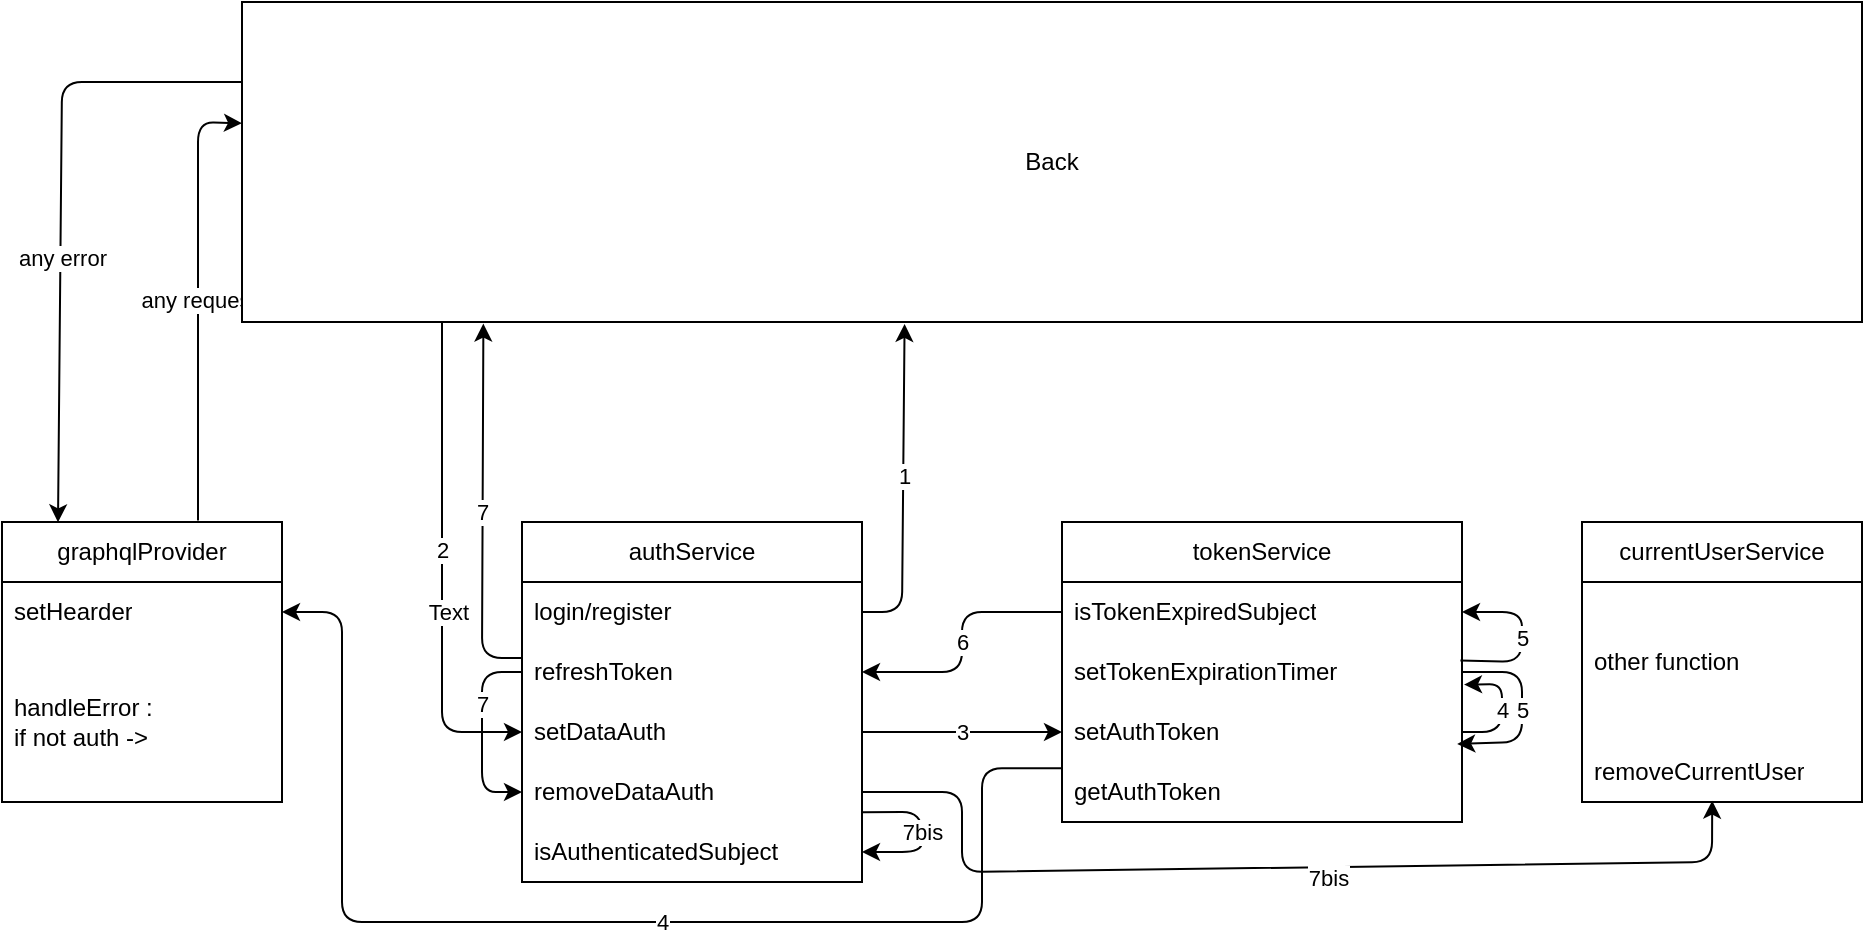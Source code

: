 <mxfile>
    <diagram id="0Er9b65UX-IOFLp2ej3q" name="Page-1">
        <mxGraphModel dx="1979" dy="1139" grid="1" gridSize="10" guides="1" tooltips="1" connect="1" arrows="1" fold="1" page="1" pageScale="1" pageWidth="1100" pageHeight="850" math="0" shadow="0">
            <root>
                <mxCell id="0"/>
                <mxCell id="1" parent="0"/>
                <mxCell id="6" value="&lt;span style=&quot;color: rgb(0, 0, 0);&quot;&gt;graphqlProvider&lt;/span&gt;" style="swimlane;fontStyle=0;childLayout=stackLayout;horizontal=1;startSize=30;horizontalStack=0;resizeParent=1;resizeParentMax=0;resizeLast=0;collapsible=1;marginBottom=0;whiteSpace=wrap;html=1;" vertex="1" parent="1">
                    <mxGeometry x="80" y="300" width="140" height="140" as="geometry"/>
                </mxCell>
                <mxCell id="7" value="setHearder" style="text;strokeColor=none;fillColor=none;align=left;verticalAlign=middle;spacingLeft=4;spacingRight=4;overflow=hidden;points=[[0,0.5],[1,0.5]];portConstraint=eastwest;rotatable=0;whiteSpace=wrap;html=1;" vertex="1" parent="6">
                    <mxGeometry y="30" width="140" height="30" as="geometry"/>
                </mxCell>
                <mxCell id="8" value="handleError :&amp;nbsp;&lt;div&gt;if not auth -&amp;gt;&lt;/div&gt;" style="text;strokeColor=none;fillColor=none;align=left;verticalAlign=middle;spacingLeft=4;spacingRight=4;overflow=hidden;points=[[0,0.5],[1,0.5]];portConstraint=eastwest;rotatable=0;whiteSpace=wrap;html=1;" vertex="1" parent="6">
                    <mxGeometry y="60" width="140" height="80" as="geometry"/>
                </mxCell>
                <mxCell id="10" value="&lt;span style=&quot;color: rgb(0, 0, 0);&quot;&gt;authService&lt;/span&gt;" style="swimlane;fontStyle=0;childLayout=stackLayout;horizontal=1;startSize=30;horizontalStack=0;resizeParent=1;resizeParentMax=0;resizeLast=0;collapsible=1;marginBottom=0;whiteSpace=wrap;html=1;" vertex="1" parent="1">
                    <mxGeometry x="340" y="300" width="170" height="180" as="geometry"/>
                </mxCell>
                <mxCell id="11" value="login/register" style="text;strokeColor=none;fillColor=none;align=left;verticalAlign=middle;spacingLeft=4;spacingRight=4;overflow=hidden;points=[[0,0.5],[1,0.5]];portConstraint=eastwest;rotatable=0;whiteSpace=wrap;html=1;" vertex="1" parent="10">
                    <mxGeometry y="30" width="170" height="30" as="geometry"/>
                </mxCell>
                <mxCell id="12" value="refreshToken" style="text;strokeColor=none;fillColor=none;align=left;verticalAlign=middle;spacingLeft=4;spacingRight=4;overflow=hidden;points=[[0,0.5],[1,0.5]];portConstraint=eastwest;rotatable=0;whiteSpace=wrap;html=1;" vertex="1" parent="10">
                    <mxGeometry y="60" width="170" height="30" as="geometry"/>
                </mxCell>
                <mxCell id="23" value="setDataAuth" style="text;strokeColor=none;fillColor=none;align=left;verticalAlign=middle;spacingLeft=4;spacingRight=4;overflow=hidden;points=[[0,0.5],[1,0.5]];portConstraint=eastwest;rotatable=0;whiteSpace=wrap;html=1;" vertex="1" parent="10">
                    <mxGeometry y="90" width="170" height="30" as="geometry"/>
                </mxCell>
                <mxCell id="34" value="removeDataAuth" style="text;strokeColor=none;fillColor=none;align=left;verticalAlign=middle;spacingLeft=4;spacingRight=4;overflow=hidden;points=[[0,0.5],[1,0.5]];portConstraint=eastwest;rotatable=0;whiteSpace=wrap;html=1;" vertex="1" parent="10">
                    <mxGeometry y="120" width="170" height="30" as="geometry"/>
                </mxCell>
                <mxCell id="38" value="" style="endArrow=classic;html=1;entryX=0;entryY=0.5;entryDx=0;entryDy=0;exitX=0;exitY=0.5;exitDx=0;exitDy=0;" edge="1" parent="10" source="12" target="34">
                    <mxGeometry width="50" height="50" relative="1" as="geometry">
                        <mxPoint x="-140" y="120" as="sourcePoint"/>
                        <mxPoint x="-90" y="70" as="targetPoint"/>
                        <Array as="points">
                            <mxPoint x="-20" y="75"/>
                            <mxPoint x="-20" y="135"/>
                        </Array>
                    </mxGeometry>
                </mxCell>
                <mxCell id="39" value="7" style="edgeLabel;html=1;align=center;verticalAlign=middle;resizable=0;points=[];" vertex="1" connectable="0" parent="38">
                    <mxGeometry x="0.065" y="2" relative="1" as="geometry">
                        <mxPoint x="-2" y="-18" as="offset"/>
                    </mxGeometry>
                </mxCell>
                <mxCell id="46" value="isAuthenticatedSubject" style="text;strokeColor=none;fillColor=none;align=left;verticalAlign=middle;spacingLeft=4;spacingRight=4;overflow=hidden;points=[[0,0.5],[1,0.5]];portConstraint=eastwest;rotatable=0;whiteSpace=wrap;html=1;" vertex="1" parent="10">
                    <mxGeometry y="150" width="170" height="30" as="geometry"/>
                </mxCell>
                <mxCell id="37" value="" style="endArrow=classic;html=1;entryX=1;entryY=0.5;entryDx=0;entryDy=0;exitX=1.001;exitY=0.839;exitDx=0;exitDy=0;exitPerimeter=0;" edge="1" parent="10" source="34" target="46">
                    <mxGeometry width="50" height="50" relative="1" as="geometry">
                        <mxPoint x="-20" y="160" as="sourcePoint"/>
                        <mxPoint x="-90" y="70" as="targetPoint"/>
                        <Array as="points">
                            <mxPoint x="200" y="145"/>
                            <mxPoint x="200" y="165"/>
                        </Array>
                    </mxGeometry>
                </mxCell>
                <mxCell id="48" value="7bis" style="edgeLabel;html=1;align=center;verticalAlign=middle;resizable=0;points=[];" vertex="1" connectable="0" parent="37">
                    <mxGeometry x="0.022" y="4" relative="1" as="geometry">
                        <mxPoint x="-4" y="-1" as="offset"/>
                    </mxGeometry>
                </mxCell>
                <mxCell id="13" value="&lt;span style=&quot;color: rgb(0, 0, 0);&quot;&gt;tokenService&lt;/span&gt;" style="swimlane;fontStyle=0;childLayout=stackLayout;horizontal=1;startSize=30;horizontalStack=0;resizeParent=1;resizeParentMax=0;resizeLast=0;collapsible=1;marginBottom=0;whiteSpace=wrap;html=1;" vertex="1" parent="1">
                    <mxGeometry x="610" y="300" width="200" height="150" as="geometry"/>
                </mxCell>
                <mxCell id="14" value="isTokenExpiredSubject" style="text;strokeColor=none;fillColor=none;align=left;verticalAlign=middle;spacingLeft=4;spacingRight=4;overflow=hidden;points=[[0,0.5],[1,0.5]];portConstraint=eastwest;rotatable=0;whiteSpace=wrap;html=1;" vertex="1" parent="13">
                    <mxGeometry y="30" width="200" height="30" as="geometry"/>
                </mxCell>
                <mxCell id="26" value="4" style="endArrow=classic;html=1;entryX=1.005;entryY=0.71;entryDx=0;entryDy=0;exitX=1;exitY=0.5;exitDx=0;exitDy=0;entryPerimeter=0;" edge="1" parent="13" source="15" target="16">
                    <mxGeometry width="50" height="50" relative="1" as="geometry">
                        <mxPoint x="-140" y="110" as="sourcePoint"/>
                        <mxPoint x="-90" y="60" as="targetPoint"/>
                        <Array as="points">
                            <mxPoint x="220" y="105"/>
                            <mxPoint x="220" y="81"/>
                        </Array>
                    </mxGeometry>
                </mxCell>
                <mxCell id="27" value="5" style="endArrow=classic;html=1;entryX=1;entryY=0.5;entryDx=0;entryDy=0;exitX=0.996;exitY=0.31;exitDx=0;exitDy=0;exitPerimeter=0;" edge="1" parent="13" source="16" target="14">
                    <mxGeometry width="50" height="50" relative="1" as="geometry">
                        <mxPoint x="210" y="115" as="sourcePoint"/>
                        <mxPoint x="210" y="145" as="targetPoint"/>
                        <Array as="points">
                            <mxPoint x="230" y="70"/>
                            <mxPoint x="230" y="45"/>
                        </Array>
                    </mxGeometry>
                </mxCell>
                <mxCell id="16" value="setTokenExpirationTimer" style="text;strokeColor=none;fillColor=none;align=left;verticalAlign=middle;spacingLeft=4;spacingRight=4;overflow=hidden;points=[[0,0.5],[1,0.5]];portConstraint=eastwest;rotatable=0;whiteSpace=wrap;html=1;" vertex="1" parent="13">
                    <mxGeometry y="60" width="200" height="30" as="geometry"/>
                </mxCell>
                <mxCell id="15" value="setAuthToken" style="text;strokeColor=none;fillColor=none;align=left;verticalAlign=middle;spacingLeft=4;spacingRight=4;overflow=hidden;points=[[0,0.5],[1,0.5]];portConstraint=eastwest;rotatable=0;whiteSpace=wrap;html=1;" vertex="1" parent="13">
                    <mxGeometry y="90" width="200" height="30" as="geometry"/>
                </mxCell>
                <mxCell id="17" value="getAuthToken" style="text;strokeColor=none;fillColor=none;align=left;verticalAlign=middle;spacingLeft=4;spacingRight=4;overflow=hidden;points=[[0,0.5],[1,0.5]];portConstraint=eastwest;rotatable=0;whiteSpace=wrap;html=1;" vertex="1" parent="13">
                    <mxGeometry y="120" width="200" height="30" as="geometry"/>
                </mxCell>
                <mxCell id="45" value="5" style="endArrow=classic;html=1;exitX=1;exitY=0.5;exitDx=0;exitDy=0;entryX=0.988;entryY=0.7;entryDx=0;entryDy=0;entryPerimeter=0;" edge="1" parent="13" source="16" target="15">
                    <mxGeometry width="50" height="50" relative="1" as="geometry">
                        <mxPoint x="209" y="79" as="sourcePoint"/>
                        <mxPoint x="202" y="113" as="targetPoint"/>
                        <Array as="points">
                            <mxPoint x="230" y="75"/>
                            <mxPoint x="230" y="110"/>
                        </Array>
                    </mxGeometry>
                </mxCell>
                <mxCell id="22" value="1" style="endArrow=classic;html=1;exitX=1;exitY=0.5;exitDx=0;exitDy=0;entryX=0.409;entryY=1.006;entryDx=0;entryDy=0;entryPerimeter=0;" edge="1" parent="1" source="11" target="55">
                    <mxGeometry x="0.071" width="50" height="50" relative="1" as="geometry">
                        <mxPoint x="470" y="410" as="sourcePoint"/>
                        <mxPoint x="529" y="202" as="targetPoint"/>
                        <Array as="points">
                            <mxPoint x="530" y="345"/>
                        </Array>
                        <mxPoint as="offset"/>
                    </mxGeometry>
                </mxCell>
                <mxCell id="24" value="2" style="endArrow=classic;html=1;entryX=0;entryY=0.5;entryDx=0;entryDy=0;" edge="1" parent="1" target="23">
                    <mxGeometry x="-0.07" width="50" height="50" relative="1" as="geometry">
                        <mxPoint x="300" y="200" as="sourcePoint"/>
                        <mxPoint x="250" y="60" as="targetPoint"/>
                        <Array as="points">
                            <mxPoint x="300" y="250"/>
                            <mxPoint x="300" y="405"/>
                        </Array>
                        <mxPoint as="offset"/>
                    </mxGeometry>
                </mxCell>
                <mxCell id="56" value="Text" style="edgeLabel;html=1;align=center;verticalAlign=middle;resizable=0;points=[];" vertex="1" connectable="0" parent="24">
                    <mxGeometry x="0.179" y="3" relative="1" as="geometry">
                        <mxPoint as="offset"/>
                    </mxGeometry>
                </mxCell>
                <mxCell id="25" value="3" style="endArrow=classic;html=1;entryX=0;entryY=0.5;entryDx=0;entryDy=0;exitX=1;exitY=0.5;exitDx=0;exitDy=0;" edge="1" parent="1" source="23" target="15">
                    <mxGeometry width="50" height="50" relative="1" as="geometry">
                        <mxPoint x="470" y="410" as="sourcePoint"/>
                        <mxPoint x="520" y="360" as="targetPoint"/>
                    </mxGeometry>
                </mxCell>
                <mxCell id="28" value="6" style="endArrow=classic;html=1;entryX=1;entryY=0.5;entryDx=0;entryDy=0;exitX=0;exitY=0.5;exitDx=0;exitDy=0;" edge="1" parent="1" source="14" target="12">
                    <mxGeometry width="50" height="50" relative="1" as="geometry">
                        <mxPoint x="520" y="415" as="sourcePoint"/>
                        <mxPoint x="620" y="415" as="targetPoint"/>
                        <Array as="points">
                            <mxPoint x="560" y="345"/>
                            <mxPoint x="560" y="375"/>
                        </Array>
                    </mxGeometry>
                </mxCell>
                <mxCell id="29" value="7" style="endArrow=classic;html=1;entryX=0.149;entryY=1.005;entryDx=0;entryDy=0;entryPerimeter=0;" edge="1" parent="1" target="55">
                    <mxGeometry width="50" height="50" relative="1" as="geometry">
                        <mxPoint x="340" y="368" as="sourcePoint"/>
                        <mxPoint x="395.0" y="60" as="targetPoint"/>
                        <Array as="points">
                            <mxPoint x="320" y="368"/>
                        </Array>
                    </mxGeometry>
                </mxCell>
                <mxCell id="30" value="4" style="endArrow=classic;html=1;exitX=0;exitY=0.5;exitDx=0;exitDy=0;entryX=1;entryY=0.5;entryDx=0;entryDy=0;" edge="1" parent="1" target="7">
                    <mxGeometry x="-0.111" width="50" height="50" relative="1" as="geometry">
                        <mxPoint x="610" y="423.17" as="sourcePoint"/>
                        <mxPoint x="221.82" y="350.0" as="targetPoint"/>
                        <Array as="points">
                            <mxPoint x="570" y="423.17"/>
                            <mxPoint x="570" y="500"/>
                            <mxPoint x="250" y="500"/>
                            <mxPoint x="250" y="345"/>
                        </Array>
                        <mxPoint as="offset"/>
                    </mxGeometry>
                </mxCell>
                <mxCell id="31" value="any request" style="endArrow=classic;html=1;exitX=0.7;exitY=-0.005;exitDx=0;exitDy=0;entryX=0;entryY=0.379;entryDx=0;entryDy=0;exitPerimeter=0;entryPerimeter=0;" edge="1" parent="1" source="6" target="55">
                    <mxGeometry width="50" height="50" relative="1" as="geometry">
                        <mxPoint x="390" y="310" as="sourcePoint"/>
                        <mxPoint x="360.0" y="-10" as="targetPoint"/>
                        <Array as="points">
                            <mxPoint x="178" y="100"/>
                        </Array>
                    </mxGeometry>
                </mxCell>
                <mxCell id="32" value="any error" style="endArrow=classic;html=1;exitX=0;exitY=0.25;exitDx=0;exitDy=0;entryX=0.2;entryY=0.001;entryDx=0;entryDy=0;entryPerimeter=0;" edge="1" parent="1" source="55" target="6">
                    <mxGeometry x="0.147" y="1" width="50" height="50" relative="1" as="geometry">
                        <mxPoint x="360.0" y="-45" as="sourcePoint"/>
                        <mxPoint x="130" y="300" as="targetPoint"/>
                        <Array as="points">
                            <mxPoint x="110" y="80"/>
                        </Array>
                        <mxPoint as="offset"/>
                    </mxGeometry>
                </mxCell>
                <mxCell id="49" value="&lt;span style=&quot;color: rgb(0, 0, 0);&quot;&gt;currentUserService&lt;/span&gt;" style="swimlane;fontStyle=0;childLayout=stackLayout;horizontal=1;startSize=30;horizontalStack=0;resizeParent=1;resizeParentMax=0;resizeLast=0;collapsible=1;marginBottom=0;whiteSpace=wrap;html=1;" vertex="1" parent="1">
                    <mxGeometry x="870" y="300" width="140" height="140" as="geometry"/>
                </mxCell>
                <mxCell id="51" value="other function" style="text;strokeColor=none;fillColor=none;align=left;verticalAlign=middle;spacingLeft=4;spacingRight=4;overflow=hidden;points=[[0,0.5],[1,0.5]];portConstraint=eastwest;rotatable=0;whiteSpace=wrap;html=1;" vertex="1" parent="49">
                    <mxGeometry y="30" width="140" height="80" as="geometry"/>
                </mxCell>
                <mxCell id="50" value="removeCurrentUser" style="text;strokeColor=none;fillColor=none;align=left;verticalAlign=middle;spacingLeft=4;spacingRight=4;overflow=hidden;points=[[0,0.5],[1,0.5]];portConstraint=eastwest;rotatable=0;whiteSpace=wrap;html=1;" vertex="1" parent="49">
                    <mxGeometry y="110" width="140" height="30" as="geometry"/>
                </mxCell>
                <mxCell id="52" value="" style="endArrow=classic;html=1;exitX=1;exitY=0.5;exitDx=0;exitDy=0;entryX=0.465;entryY=0.978;entryDx=0;entryDy=0;entryPerimeter=0;" edge="1" parent="1" source="34" target="50">
                    <mxGeometry width="50" height="50" relative="1" as="geometry">
                        <mxPoint x="520" y="445" as="sourcePoint"/>
                        <mxPoint x="940" y="470" as="targetPoint"/>
                        <Array as="points">
                            <mxPoint x="560" y="435"/>
                            <mxPoint x="560" y="475"/>
                            <mxPoint x="935" y="470"/>
                        </Array>
                    </mxGeometry>
                </mxCell>
                <mxCell id="53" value="7bis" style="edgeLabel;html=1;align=center;verticalAlign=middle;resizable=0;points=[];" vertex="1" connectable="0" parent="52">
                    <mxGeometry x="0.022" y="4" relative="1" as="geometry">
                        <mxPoint x="19" y="9" as="offset"/>
                    </mxGeometry>
                </mxCell>
                <mxCell id="55" value="Back" style="rounded=0;whiteSpace=wrap;html=1;" vertex="1" parent="1">
                    <mxGeometry x="200" y="40" width="810" height="160" as="geometry"/>
                </mxCell>
            </root>
        </mxGraphModel>
    </diagram>
</mxfile>